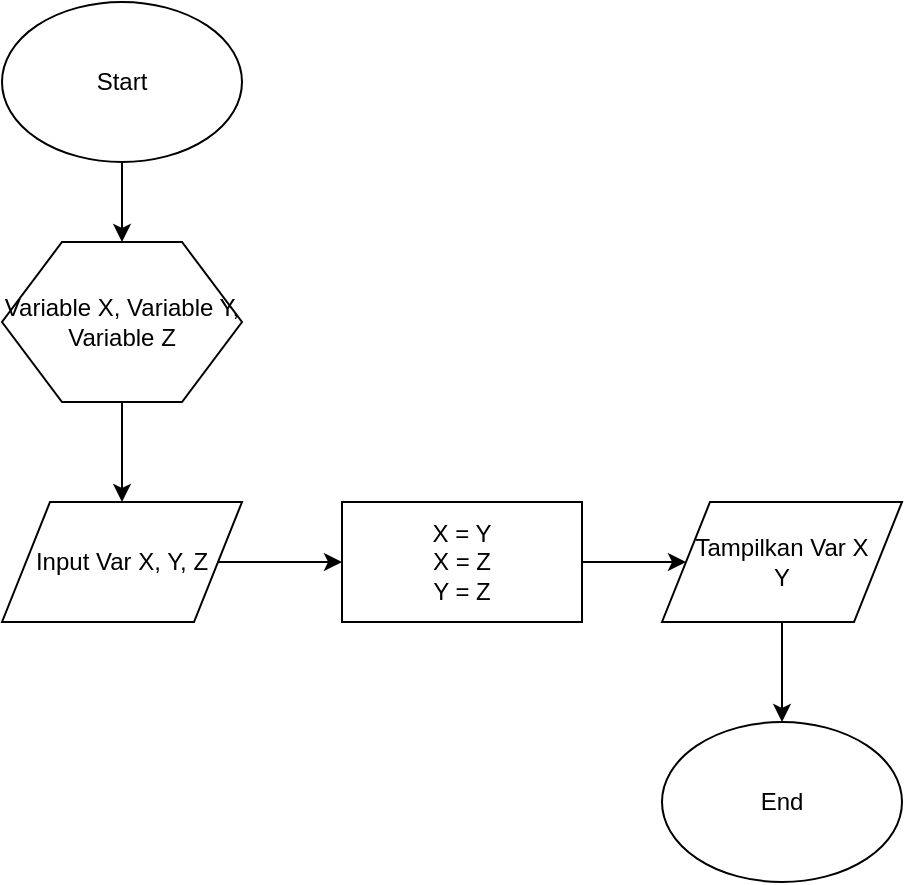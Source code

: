 <mxfile version="12.1.3" type="github" pages="1">
  <diagram id="6a731a19-8d31-9384-78a2-239565b7b9f0" name="Page-1">
    <mxGraphModel dx="1005" dy="515" grid="1" gridSize="10" guides="1" tooltips="1" connect="1" arrows="1" fold="1" page="1" pageScale="1" pageWidth="1169" pageHeight="827" background="#ffffff" math="0" shadow="0">
      <root>
        <mxCell id="0"/>
        <mxCell id="1" parent="0"/>
        <mxCell id="eC_WYIJNpsr5yDgWPH35-57" value="" style="edgeStyle=orthogonalEdgeStyle;rounded=0;orthogonalLoop=1;jettySize=auto;html=1;" edge="1" parent="1" source="eC_WYIJNpsr5yDgWPH35-55" target="eC_WYIJNpsr5yDgWPH35-56">
          <mxGeometry relative="1" as="geometry"/>
        </mxCell>
        <mxCell id="eC_WYIJNpsr5yDgWPH35-55" value="Start" style="ellipse;whiteSpace=wrap;html=1;" vertex="1" parent="1">
          <mxGeometry x="350" y="40" width="120" height="80" as="geometry"/>
        </mxCell>
        <mxCell id="eC_WYIJNpsr5yDgWPH35-59" value="" style="edgeStyle=orthogonalEdgeStyle;rounded=0;orthogonalLoop=1;jettySize=auto;html=1;" edge="1" parent="1" source="eC_WYIJNpsr5yDgWPH35-56" target="eC_WYIJNpsr5yDgWPH35-58">
          <mxGeometry relative="1" as="geometry"/>
        </mxCell>
        <mxCell id="eC_WYIJNpsr5yDgWPH35-56" value="Variable X, Variable Y, Variable Z" style="shape=hexagon;perimeter=hexagonPerimeter2;whiteSpace=wrap;html=1;" vertex="1" parent="1">
          <mxGeometry x="350" y="160" width="120" height="80" as="geometry"/>
        </mxCell>
        <mxCell id="eC_WYIJNpsr5yDgWPH35-61" value="" style="edgeStyle=orthogonalEdgeStyle;rounded=0;orthogonalLoop=1;jettySize=auto;html=1;" edge="1" parent="1" source="eC_WYIJNpsr5yDgWPH35-58" target="eC_WYIJNpsr5yDgWPH35-60">
          <mxGeometry relative="1" as="geometry"/>
        </mxCell>
        <mxCell id="eC_WYIJNpsr5yDgWPH35-58" value="Input Var X, Y, Z" style="shape=parallelogram;perimeter=parallelogramPerimeter;whiteSpace=wrap;html=1;" vertex="1" parent="1">
          <mxGeometry x="350" y="290" width="120" height="60" as="geometry"/>
        </mxCell>
        <mxCell id="eC_WYIJNpsr5yDgWPH35-63" value="" style="edgeStyle=orthogonalEdgeStyle;rounded=0;orthogonalLoop=1;jettySize=auto;html=1;" edge="1" parent="1" source="eC_WYIJNpsr5yDgWPH35-60" target="eC_WYIJNpsr5yDgWPH35-62">
          <mxGeometry relative="1" as="geometry"/>
        </mxCell>
        <mxCell id="eC_WYIJNpsr5yDgWPH35-60" value="X = Y&lt;br&gt;X = Z&lt;br&gt;Y = Z" style="rounded=0;whiteSpace=wrap;html=1;" vertex="1" parent="1">
          <mxGeometry x="520" y="290" width="120" height="60" as="geometry"/>
        </mxCell>
        <mxCell id="eC_WYIJNpsr5yDgWPH35-65" value="" style="edgeStyle=orthogonalEdgeStyle;rounded=0;orthogonalLoop=1;jettySize=auto;html=1;" edge="1" parent="1" source="eC_WYIJNpsr5yDgWPH35-62" target="eC_WYIJNpsr5yDgWPH35-64">
          <mxGeometry relative="1" as="geometry"/>
        </mxCell>
        <mxCell id="eC_WYIJNpsr5yDgWPH35-62" value="Tampilkan Var X&lt;br&gt;Y" style="shape=parallelogram;perimeter=parallelogramPerimeter;whiteSpace=wrap;html=1;" vertex="1" parent="1">
          <mxGeometry x="680" y="290" width="120" height="60" as="geometry"/>
        </mxCell>
        <mxCell id="eC_WYIJNpsr5yDgWPH35-64" value="End" style="ellipse;whiteSpace=wrap;html=1;" vertex="1" parent="1">
          <mxGeometry x="680" y="400" width="120" height="80" as="geometry"/>
        </mxCell>
      </root>
    </mxGraphModel>
  </diagram>
</mxfile>
